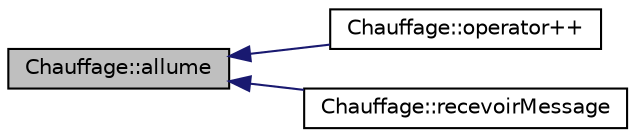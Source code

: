 digraph "Chauffage::allume"
{
  bgcolor="transparent";
  edge [fontname="Helvetica",fontsize="10",labelfontname="Helvetica",labelfontsize="10"];
  node [fontname="Helvetica",fontsize="10",shape=record];
  rankdir="LR";
  Node1 [label="Chauffage::allume",height=0.2,width=0.4,color="black", fillcolor="grey75", style="filled", fontcolor="black"];
  Node1 -> Node2 [dir="back",color="midnightblue",fontsize="10",style="solid",fontname="Helvetica"];
  Node2 [label="Chauffage::operator++",height=0.2,width=0.4,color="black",URL="$class_chauffage.html#a14bf31b94eb9e709fa24ced6c94ed047",tooltip="Opérateur d&#39;incrémentation préfixe. Allume le chauffage. "];
  Node1 -> Node3 [dir="back",color="midnightblue",fontsize="10",style="solid",fontname="Helvetica"];
  Node3 [label="Chauffage::recevoirMessage",height=0.2,width=0.4,color="black",URL="$class_chauffage.html#af7cdda3113b1a366a714e91bd5424c82",tooltip="Allume/eteint le chauffage en fonction du message. "];
}
